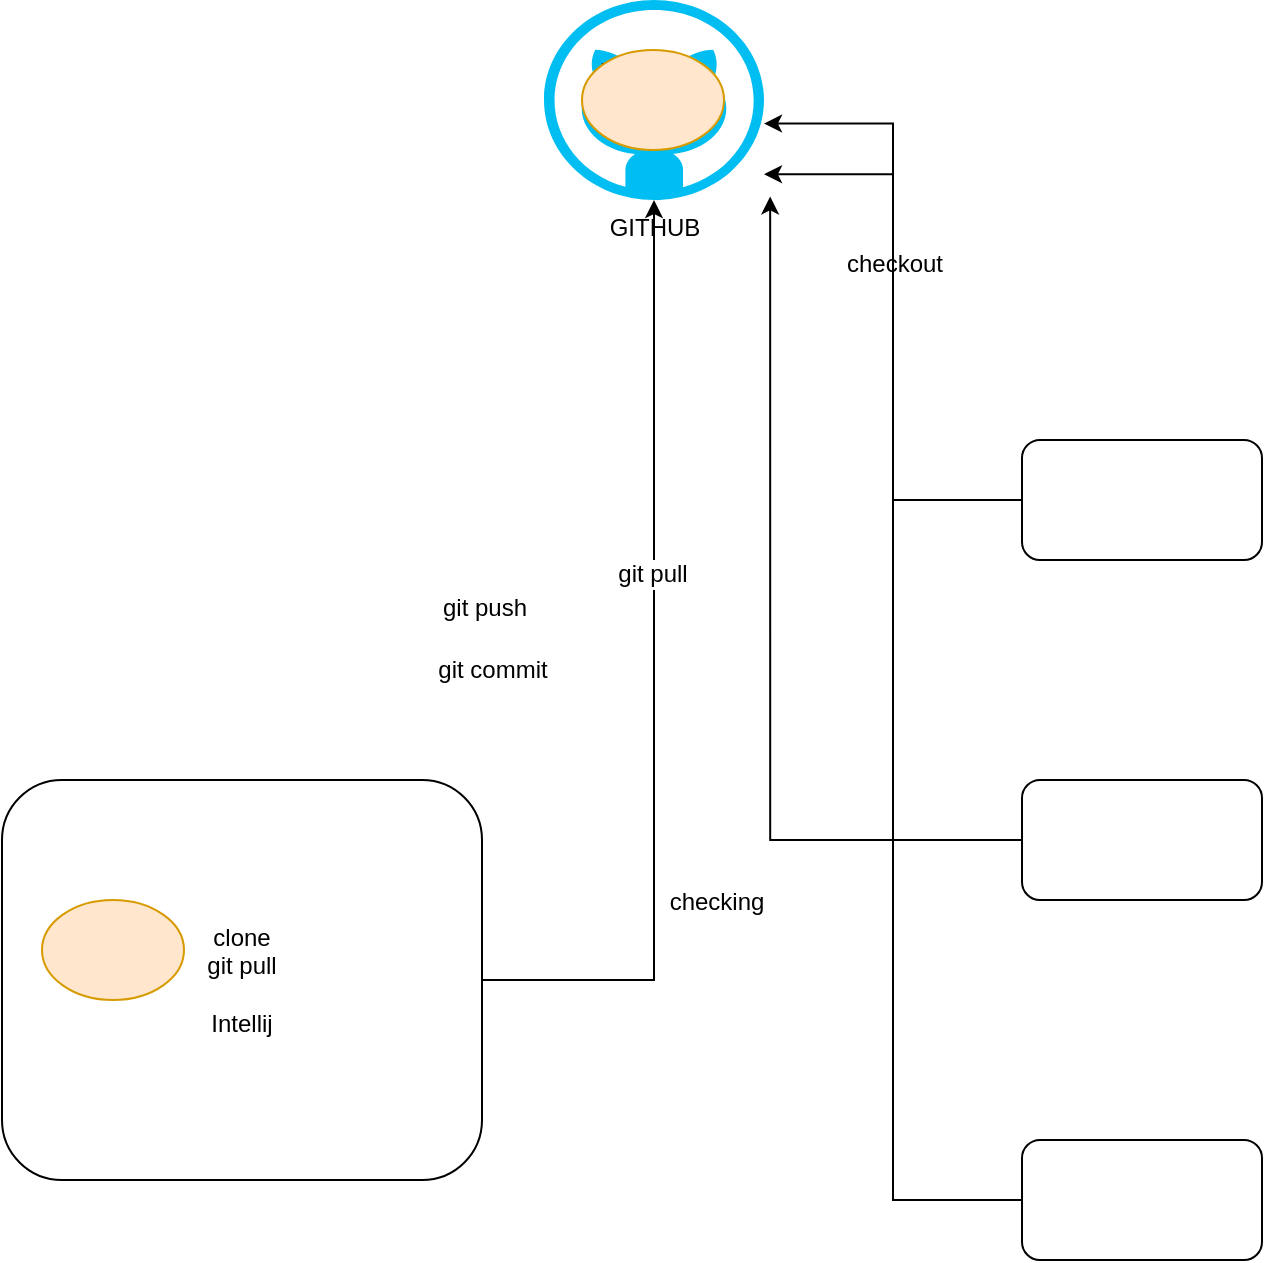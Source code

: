 <mxfile version="13.6.2" type="device" pages="12"><diagram id="eWPsZWOe4ZsdqEZZiPF1" name="Page-1"><mxGraphModel dx="1422" dy="896" grid="1" gridSize="10" guides="1" tooltips="1" connect="1" arrows="1" fold="1" page="1" pageScale="1" pageWidth="850" pageHeight="1100" math="0" shadow="0"><root><mxCell id="0"/><mxCell id="1" parent="0"/><mxCell id="9n2cFl8PXiQSiBxOnztg-1" value="GITHUB" style="verticalLabelPosition=bottom;html=1;verticalAlign=top;align=center;strokeColor=none;fillColor=#00BEF2;shape=mxgraph.azure.github_code;pointerEvents=1;" parent="1" vertex="1"><mxGeometry x="441" y="140" width="110" height="100" as="geometry"/></mxCell><mxCell id="9n2cFl8PXiQSiBxOnztg-2" style="edgeStyle=orthogonalEdgeStyle;rounded=0;orthogonalLoop=1;jettySize=auto;html=1;" parent="1" source="9n2cFl8PXiQSiBxOnztg-5" target="9n2cFl8PXiQSiBxOnztg-1" edge="1"><mxGeometry relative="1" as="geometry"/></mxCell><mxCell id="9n2cFl8PXiQSiBxOnztg-3" value="checking" style="text;html=1;align=center;verticalAlign=middle;resizable=0;points=[];labelBackgroundColor=#ffffff;" parent="9n2cFl8PXiQSiBxOnztg-2" vertex="1" connectable="0"><mxGeometry x="-0.474" y="-31" relative="1" as="geometry"><mxPoint as="offset"/></mxGeometry></mxCell><mxCell id="9n2cFl8PXiQSiBxOnztg-4" value="git pull" style="text;html=1;align=center;verticalAlign=middle;resizable=0;points=[];labelBackgroundColor=#ffffff;" parent="9n2cFl8PXiQSiBxOnztg-2" vertex="1" connectable="0"><mxGeometry x="0.214" y="1" relative="1" as="geometry"><mxPoint as="offset"/></mxGeometry></mxCell><mxCell id="9n2cFl8PXiQSiBxOnztg-5" value="clone&lt;br&gt;git pull&lt;br&gt;&lt;br&gt;Intellij" style="rounded=1;whiteSpace=wrap;html=1;" parent="1" vertex="1"><mxGeometry x="170" y="530" width="240" height="200" as="geometry"/></mxCell><mxCell id="9n2cFl8PXiQSiBxOnztg-6" style="edgeStyle=orthogonalEdgeStyle;rounded=0;orthogonalLoop=1;jettySize=auto;html=1;entryX=1;entryY=0.871;entryDx=0;entryDy=0;entryPerimeter=0;" parent="1" source="9n2cFl8PXiQSiBxOnztg-8" target="9n2cFl8PXiQSiBxOnztg-1" edge="1"><mxGeometry relative="1" as="geometry"/></mxCell><mxCell id="9n2cFl8PXiQSiBxOnztg-7" value="checkout" style="text;html=1;align=center;verticalAlign=middle;resizable=0;points=[];labelBackgroundColor=#ffffff;" parent="9n2cFl8PXiQSiBxOnztg-6" vertex="1" connectable="0"><mxGeometry x="0.255" relative="1" as="geometry"><mxPoint as="offset"/></mxGeometry></mxCell><mxCell id="9n2cFl8PXiQSiBxOnztg-8" value="" style="rounded=1;whiteSpace=wrap;html=1;" parent="1" vertex="1"><mxGeometry x="680" y="360" width="120" height="60" as="geometry"/></mxCell><mxCell id="9n2cFl8PXiQSiBxOnztg-9" style="edgeStyle=orthogonalEdgeStyle;rounded=0;orthogonalLoop=1;jettySize=auto;html=1;entryX=1.028;entryY=0.982;entryDx=0;entryDy=0;entryPerimeter=0;" parent="1" source="9n2cFl8PXiQSiBxOnztg-10" target="9n2cFl8PXiQSiBxOnztg-1" edge="1"><mxGeometry relative="1" as="geometry"/></mxCell><mxCell id="9n2cFl8PXiQSiBxOnztg-10" value="" style="rounded=1;whiteSpace=wrap;html=1;" parent="1" vertex="1"><mxGeometry x="680" y="530" width="120" height="60" as="geometry"/></mxCell><mxCell id="9n2cFl8PXiQSiBxOnztg-11" style="edgeStyle=orthogonalEdgeStyle;rounded=0;orthogonalLoop=1;jettySize=auto;html=1;entryX=1;entryY=0.618;entryDx=0;entryDy=0;entryPerimeter=0;" parent="1" source="9n2cFl8PXiQSiBxOnztg-12" target="9n2cFl8PXiQSiBxOnztg-1" edge="1"><mxGeometry relative="1" as="geometry"/></mxCell><mxCell id="9n2cFl8PXiQSiBxOnztg-12" value="" style="rounded=1;whiteSpace=wrap;html=1;" parent="1" vertex="1"><mxGeometry x="680" y="710" width="120" height="60" as="geometry"/></mxCell><mxCell id="9n2cFl8PXiQSiBxOnztg-13" value="batch34&lt;br&gt;&lt;br&gt;2 files" style="text;html=1;align=center;verticalAlign=middle;resizable=0;points=[];autosize=1;" parent="1" vertex="1"><mxGeometry x="460" y="165" width="60" height="50" as="geometry"/></mxCell><mxCell id="9n2cFl8PXiQSiBxOnztg-14" value="git push" style="text;html=1;align=center;verticalAlign=middle;resizable=0;points=[];autosize=1;" parent="1" vertex="1"><mxGeometry x="381" y="434" width="60" height="20" as="geometry"/></mxCell><mxCell id="9n2cFl8PXiQSiBxOnztg-15" value="git commit" style="text;html=1;align=center;verticalAlign=middle;resizable=0;points=[];autosize=1;" parent="1" vertex="1"><mxGeometry x="380" y="465" width="70" height="20" as="geometry"/></mxCell><mxCell id="9n2cFl8PXiQSiBxOnztg-16" value="" style="ellipse;whiteSpace=wrap;html=1;fillColor=#ffe6cc;strokeColor=#d79b00;" parent="1" vertex="1"><mxGeometry x="460" y="165" width="71" height="50" as="geometry"/></mxCell><mxCell id="9n2cFl8PXiQSiBxOnztg-17" value="" style="ellipse;whiteSpace=wrap;html=1;fillColor=#ffe6cc;strokeColor=#d79b00;" parent="1" vertex="1"><mxGeometry x="190" y="590" width="71" height="50" as="geometry"/></mxCell></root></mxGraphModel></diagram><diagram id="x3VsYnbjCoZFUon3UzM9" name="Classes"><mxGraphModel dx="1426" dy="860" grid="1" gridSize="10" guides="1" tooltips="1" connect="1" arrows="1" fold="1" page="1" pageScale="1" pageWidth="850" pageHeight="1100" math="0" shadow="0"><root><mxCell id="BVNKWC8ZRn_z7kfRARL3-0"/><mxCell id="BVNKWC8ZRn_z7kfRARL3-1" parent="BVNKWC8ZRn_z7kfRARL3-0"/><mxCell id="BVNKWC8ZRn_z7kfRARL3-2" value="" style="rounded=1;whiteSpace=wrap;html=1;" parent="BVNKWC8ZRn_z7kfRARL3-1" vertex="1"><mxGeometry x="905" y="80" width="220" height="310" as="geometry"/></mxCell><mxCell id="BVNKWC8ZRn_z7kfRARL3-3" value="JVM" style="text;html=1;align=center;verticalAlign=middle;resizable=0;points=[];autosize=1;" parent="BVNKWC8ZRn_z7kfRARL3-1" vertex="1"><mxGeometry x="965" y="50" width="40" height="20" as="geometry"/></mxCell><mxCell id="BVNKWC8ZRn_z7kfRARL3-4" value="&lt;pre style=&quot;background-color: #2b2b2b ; color: #a9b7c6 ; font-family: &amp;#34;consolas&amp;#34; ; font-size: 18.8pt&quot;&gt;Box squareBox = &lt;span style=&quot;color: #cc7832&quot;&gt;new &lt;/span&gt;Box()&lt;span style=&quot;color: #cc7832&quot;&gt;;&lt;/span&gt;&lt;/pre&gt;" style="text;html=1;align=center;verticalAlign=middle;resizable=0;points=[];autosize=1;" parent="BVNKWC8ZRn_z7kfRARL3-1" vertex="1"><mxGeometry x="340" y="165" width="370" height="70" as="geometry"/></mxCell><mxCell id="BVNKWC8ZRn_z7kfRARL3-6" value="4x4x4" style="shape=cube;whiteSpace=wrap;html=1;boundedLbl=1;backgroundOutline=1;darkOpacity=0.05;darkOpacity2=0.1;fillColor=#f8cecc;strokeColor=#b85450;" parent="BVNKWC8ZRn_z7kfRARL3-1" vertex="1"><mxGeometry x="1025" y="160" width="60" height="50" as="geometry"/></mxCell><mxCell id="BVNKWC8ZRn_z7kfRARL3-7" value="4x3x6" style="shape=cube;whiteSpace=wrap;html=1;boundedLbl=1;backgroundOutline=1;darkOpacity=0.05;darkOpacity2=0.1;fillColor=#fff2cc;strokeColor=#d6b656;" parent="BVNKWC8ZRn_z7kfRARL3-1" vertex="1"><mxGeometry x="975" y="270" width="130" height="40" as="geometry"/></mxCell><mxCell id="BVNKWC8ZRn_z7kfRARL3-9" style="edgeStyle=orthogonalEdgeStyle;rounded=0;orthogonalLoop=1;jettySize=auto;html=1;entryX=0;entryY=0;entryDx=0;entryDy=30;entryPerimeter=0;" parent="BVNKWC8ZRn_z7kfRARL3-1" source="BVNKWC8ZRn_z7kfRARL3-8" target="BVNKWC8ZRn_z7kfRARL3-6" edge="1"><mxGeometry relative="1" as="geometry"/></mxCell><mxCell id="BVNKWC8ZRn_z7kfRARL3-8" value="" style="ellipse;whiteSpace=wrap;html=1;fillColor=#f8cecc;strokeColor=#b85450;" parent="BVNKWC8ZRn_z7kfRARL3-1" vertex="1"><mxGeometry x="925" y="175" width="20" height="20" as="geometry"/></mxCell><mxCell id="BVNKWC8ZRn_z7kfRARL3-12" style="edgeStyle=orthogonalEdgeStyle;rounded=0;orthogonalLoop=1;jettySize=auto;html=1;" parent="BVNKWC8ZRn_z7kfRARL3-1" source="BVNKWC8ZRn_z7kfRARL3-11" target="BVNKWC8ZRn_z7kfRARL3-7" edge="1"><mxGeometry relative="1" as="geometry"/></mxCell><mxCell id="BVNKWC8ZRn_z7kfRARL3-11" value="" style="ellipse;whiteSpace=wrap;html=1;fillColor=#fff2cc;strokeColor=#d6b656;" parent="BVNKWC8ZRn_z7kfRARL3-1" vertex="1"><mxGeometry x="925" y="235" width="20" height="20" as="geometry"/></mxCell><mxCell id="BVNKWC8ZRn_z7kfRARL3-13" value="" style="ellipse;whiteSpace=wrap;html=1;fillColor=#dae8fc;strokeColor=#6c8ebf;" parent="BVNKWC8ZRn_z7kfRARL3-1" vertex="1"><mxGeometry x="935" y="340" width="20" height="20" as="geometry"/></mxCell><mxCell id="BVNKWC8ZRn_z7kfRARL3-14" value="" style="rounded=1;whiteSpace=wrap;html=1;" parent="BVNKWC8ZRn_z7kfRARL3-1" vertex="1"><mxGeometry x="325" y="540" width="220" height="310" as="geometry"/></mxCell><mxCell id="BVNKWC8ZRn_z7kfRARL3-15" value="JVM" style="text;html=1;align=center;verticalAlign=middle;resizable=0;points=[];autosize=1;" parent="BVNKWC8ZRn_z7kfRARL3-1" vertex="1"><mxGeometry x="700" y="380" width="40" height="20" as="geometry"/></mxCell><mxCell id="BVNKWC8ZRn_z7kfRARL3-17" value="4x4x4" style="shape=cube;whiteSpace=wrap;html=1;boundedLbl=1;backgroundOutline=1;darkOpacity=0.05;darkOpacity2=0.1;" parent="BVNKWC8ZRn_z7kfRARL3-1" vertex="1"><mxGeometry x="445" y="620" width="60" height="50" as="geometry"/></mxCell><mxCell id="BVNKWC8ZRn_z7kfRARL3-19" style="edgeStyle=orthogonalEdgeStyle;rounded=0;orthogonalLoop=1;jettySize=auto;html=1;entryX=0;entryY=0;entryDx=0;entryDy=30;entryPerimeter=0;" parent="BVNKWC8ZRn_z7kfRARL3-1" source="BVNKWC8ZRn_z7kfRARL3-20" target="BVNKWC8ZRn_z7kfRARL3-17" edge="1"><mxGeometry relative="1" as="geometry"/></mxCell><mxCell id="BVNKWC8ZRn_z7kfRARL3-20" value="" style="ellipse;whiteSpace=wrap;html=1;fillColor=#f8cecc;strokeColor=#b85450;" parent="BVNKWC8ZRn_z7kfRARL3-1" vertex="1"><mxGeometry x="345" y="635" width="20" height="20" as="geometry"/></mxCell><mxCell id="BVNKWC8ZRn_z7kfRARL3-24" style="edgeStyle=orthogonalEdgeStyle;rounded=0;orthogonalLoop=1;jettySize=auto;html=1;entryX=0.5;entryY=1;entryDx=0;entryDy=0;" parent="BVNKWC8ZRn_z7kfRARL3-1" source="BVNKWC8ZRn_z7kfRARL3-22" target="BVNKWC8ZRn_z7kfRARL3-20" edge="1"><mxGeometry relative="1" as="geometry"/></mxCell><mxCell id="BVNKWC8ZRn_z7kfRARL3-26" style="edgeStyle=orthogonalEdgeStyle;rounded=0;orthogonalLoop=1;jettySize=auto;html=1;entryX=0;entryY=0;entryDx=20;entryDy=50;entryPerimeter=0;" parent="BVNKWC8ZRn_z7kfRARL3-1" source="BVNKWC8ZRn_z7kfRARL3-22" target="BVNKWC8ZRn_z7kfRARL3-17" edge="1"><mxGeometry relative="1" as="geometry"/></mxCell><mxCell id="BVNKWC8ZRn_z7kfRARL3-22" value="" style="ellipse;whiteSpace=wrap;html=1;fillColor=#fff2cc;strokeColor=#d6b656;" parent="BVNKWC8ZRn_z7kfRARL3-1" vertex="1"><mxGeometry x="340" y="750" width="20" height="20" as="geometry"/></mxCell><mxCell id="BVNKWC8ZRn_z7kfRARL3-25" value="a =&amp;nbsp; b b = c&amp;nbsp;&lt;br&gt;a = c" style="text;html=1;align=center;verticalAlign=middle;resizable=0;points=[];autosize=1;" parent="BVNKWC8ZRn_z7kfRARL3-1" vertex="1"><mxGeometry x="230" y="335" width="80" height="30" as="geometry"/></mxCell><mxCell id="BVNKWC8ZRn_z7kfRARL3-27" value="" style="rounded=1;whiteSpace=wrap;html=1;" parent="BVNKWC8ZRn_z7kfRARL3-1" vertex="1"><mxGeometry x="905" y="500" width="220" height="310" as="geometry"/></mxCell><mxCell id="BVNKWC8ZRn_z7kfRARL3-28" value="JVM" style="text;html=1;align=center;verticalAlign=middle;resizable=0;points=[];autosize=1;" parent="BVNKWC8ZRn_z7kfRARL3-1" vertex="1"><mxGeometry x="965" y="470" width="40" height="20" as="geometry"/></mxCell><mxCell id="BVNKWC8ZRn_z7kfRARL3-29" value="4x4x4" style="shape=cube;whiteSpace=wrap;html=1;boundedLbl=1;backgroundOutline=1;darkOpacity=0.05;darkOpacity2=0.1;" parent="BVNKWC8ZRn_z7kfRARL3-1" vertex="1"><mxGeometry x="1025" y="580" width="60" height="50" as="geometry"/></mxCell><mxCell id="BVNKWC8ZRn_z7kfRARL3-30" value="4x3x6" style="shape=cube;whiteSpace=wrap;html=1;boundedLbl=1;backgroundOutline=1;darkOpacity=0.05;darkOpacity2=0.1;" parent="BVNKWC8ZRn_z7kfRARL3-1" vertex="1"><mxGeometry x="975" y="690" width="130" height="40" as="geometry"/></mxCell><mxCell id="BVNKWC8ZRn_z7kfRARL3-31" style="edgeStyle=orthogonalEdgeStyle;rounded=0;orthogonalLoop=1;jettySize=auto;html=1;entryX=1;entryY=0.5;entryDx=0;entryDy=0;" parent="BVNKWC8ZRn_z7kfRARL3-1" source="BVNKWC8ZRn_z7kfRARL3-32" target="BVNKWC8ZRn_z7kfRARL3-34" edge="1"><mxGeometry relative="1" as="geometry"/></mxCell><mxCell id="BVNKWC8ZRn_z7kfRARL3-32" value="" style="ellipse;whiteSpace=wrap;html=1;fillColor=#f8cecc;strokeColor=#b85450;" parent="BVNKWC8ZRn_z7kfRARL3-1" vertex="1"><mxGeometry x="925" y="595" width="20" height="20" as="geometry"/></mxCell><mxCell id="BVNKWC8ZRn_z7kfRARL3-33" style="edgeStyle=orthogonalEdgeStyle;rounded=0;orthogonalLoop=1;jettySize=auto;html=1;" parent="BVNKWC8ZRn_z7kfRARL3-1" source="BVNKWC8ZRn_z7kfRARL3-34" target="BVNKWC8ZRn_z7kfRARL3-30" edge="1"><mxGeometry relative="1" as="geometry"/></mxCell><mxCell id="BVNKWC8ZRn_z7kfRARL3-34" value="" style="ellipse;whiteSpace=wrap;html=1;fillColor=#fff2cc;strokeColor=#d6b656;" parent="BVNKWC8ZRn_z7kfRARL3-1" vertex="1"><mxGeometry x="925" y="655" width="20" height="20" as="geometry"/></mxCell><mxCell id="0Ch3ejYr7Hflr95rai1o-0" value="&lt;br&gt;&lt;br&gt;&lt;br&gt;&lt;br&gt;p.setName(&quot;Peter)" style="rounded=1;whiteSpace=wrap;html=1;" vertex="1" parent="BVNKWC8ZRn_z7kfRARL3-1"><mxGeometry x="1350" y="190" width="220" height="310" as="geometry"/></mxCell><mxCell id="0Ch3ejYr7Hflr95rai1o-1" value="" style="shape=cube;whiteSpace=wrap;html=1;boundedLbl=1;backgroundOutline=1;darkOpacity=0.05;darkOpacity2=0.1;fillColor=#f8cecc;strokeColor=#b85450;" vertex="1" parent="BVNKWC8ZRn_z7kfRARL3-1"><mxGeometry x="1450" y="255" width="110" height="95" as="geometry"/></mxCell><mxCell id="0Ch3ejYr7Hflr95rai1o-2" value="" style="ellipse;whiteSpace=wrap;html=1;fillColor=#f8cecc;strokeColor=#b85450;" vertex="1" parent="BVNKWC8ZRn_z7kfRARL3-1"><mxGeometry x="1480" y="280" width="20" height="20" as="geometry"/></mxCell><mxCell id="0Ch3ejYr7Hflr95rai1o-3" value="" style="ellipse;whiteSpace=wrap;html=1;" vertex="1" parent="BVNKWC8ZRn_z7kfRARL3-1"><mxGeometry x="1520" y="280" width="20" height="20" as="geometry"/></mxCell><mxCell id="0Ch3ejYr7Hflr95rai1o-4" value="" style="ellipse;whiteSpace=wrap;html=1;" vertex="1" parent="BVNKWC8ZRn_z7kfRARL3-1"><mxGeometry x="1495" y="315" width="20" height="20" as="geometry"/></mxCell><mxCell id="0Ch3ejYr7Hflr95rai1o-5" value="&lt;pre style=&quot;background-color: #2b2b2b ; color: #a9b7c6 ; font-family: &amp;#34;consolas&amp;#34; ; font-size: 18.8pt&quot;&gt;Box squareBox = &lt;span style=&quot;color: #cc7832&quot;&gt;new &lt;/span&gt;Box()&lt;span style=&quot;color: #cc7832&quot;&gt;;&lt;/span&gt;&lt;/pre&gt;" style="text;html=1;align=center;verticalAlign=middle;resizable=0;points=[];autosize=1;" vertex="1" parent="BVNKWC8ZRn_z7kfRARL3-1"><mxGeometry x="400" y="230" width="370" height="70" as="geometry"/></mxCell><mxCell id="0Ch3ejYr7Hflr95rai1o-6" value="" style="rounded=1;whiteSpace=wrap;html=1;" vertex="1" parent="BVNKWC8ZRn_z7kfRARL3-1"><mxGeometry x="1370" y="570" width="220" height="310" as="geometry"/></mxCell><mxCell id="0Ch3ejYr7Hflr95rai1o-7" value="&amp;nbsp;printDetails()" style="shape=cube;whiteSpace=wrap;html=1;boundedLbl=1;backgroundOutline=1;darkOpacity=0.05;darkOpacity2=0.1;fillColor=#f8cecc;strokeColor=#b85450;" vertex="1" parent="BVNKWC8ZRn_z7kfRARL3-1"><mxGeometry x="1470" y="635" width="110" height="95" as="geometry"/></mxCell><mxCell id="0Ch3ejYr7Hflr95rai1o-8" value="" style="ellipse;whiteSpace=wrap;html=1;fillColor=#fff2cc;strokeColor=#d6b656;" vertex="1" parent="BVNKWC8ZRn_z7kfRARL3-1"><mxGeometry x="1500" y="660" width="20" height="20" as="geometry"/></mxCell><mxCell id="0Ch3ejYr7Hflr95rai1o-9" value="" style="ellipse;whiteSpace=wrap;html=1;" vertex="1" parent="BVNKWC8ZRn_z7kfRARL3-1"><mxGeometry x="1540" y="660" width="20" height="20" as="geometry"/></mxCell><mxCell id="0Ch3ejYr7Hflr95rai1o-10" value="" style="ellipse;whiteSpace=wrap;html=1;fillColor=#d5e8d4;strokeColor=#82b366;" vertex="1" parent="BVNKWC8ZRn_z7kfRARL3-1"><mxGeometry x="1515" y="695" width="20" height="20" as="geometry"/></mxCell></root></mxGraphModel></diagram><diagram id="vdPm6t3161O62wL3vdl5" name="Page-3"><mxGraphModel dx="1426" dy="860" grid="1" gridSize="10" guides="1" tooltips="1" connect="1" arrows="1" fold="1" page="1" pageScale="1" pageWidth="850" pageHeight="1100" math="0" shadow="0"><root><mxCell id="wJSrOP0Eu2kpAWKnWVZk-0"/><mxCell id="wJSrOP0Eu2kpAWKnWVZk-1" parent="wJSrOP0Eu2kpAWKnWVZk-0"/><mxCell id="wJSrOP0Eu2kpAWKnWVZk-2" value="new Something()" style="text;html=1;align=center;verticalAlign=middle;resizable=0;points=[];autosize=1;" vertex="1" parent="wJSrOP0Eu2kpAWKnWVZk-1"><mxGeometry x="91" y="207" width="110" height="20" as="geometry"/></mxCell><mxCell id="wJSrOP0Eu2kpAWKnWVZk-3" value="JVM" style="rounded=1;whiteSpace=wrap;html=1;fillColor=#f5f5f5;strokeColor=#666666;fontColor=#333333;" vertex="1" parent="wJSrOP0Eu2kpAWKnWVZk-1"><mxGeometry x="310" y="90" width="300" height="390" as="geometry"/></mxCell><mxCell id="GXsVNV3K9JjRM8C2fDlq-0" value="" style="ellipse;whiteSpace=wrap;html=1;" vertex="1" parent="wJSrOP0Eu2kpAWKnWVZk-1"><mxGeometry x="330" y="370" width="120" height="80" as="geometry"/></mxCell><mxCell id="GXsVNV3K9JjRM8C2fDlq-1" value="" style="ellipse;whiteSpace=wrap;html=1;" vertex="1" parent="wJSrOP0Eu2kpAWKnWVZk-1"><mxGeometry x="320" y="160" width="120" height="80" as="geometry"/></mxCell><mxCell id="GXsVNV3K9JjRM8C2fDlq-2" value="" style="ellipse;whiteSpace=wrap;html=1;" vertex="1" parent="wJSrOP0Eu2kpAWKnWVZk-1"><mxGeometry x="500" y="260" width="120" height="80" as="geometry"/></mxCell><mxCell id="GXsVNV3K9JjRM8C2fDlq-3" value="" style="ellipse;whiteSpace=wrap;html=1;" vertex="1" parent="wJSrOP0Eu2kpAWKnWVZk-1"><mxGeometry x="340" y="390" width="30" height="20" as="geometry"/></mxCell><mxCell id="GXsVNV3K9JjRM8C2fDlq-4" value="" style="ellipse;whiteSpace=wrap;html=1;fillColor=#fff2cc;strokeColor=#d6b656;" vertex="1" parent="wJSrOP0Eu2kpAWKnWVZk-1"><mxGeometry x="365" y="420" width="30" height="20" as="geometry"/></mxCell><mxCell id="GXsVNV3K9JjRM8C2fDlq-5" value="" style="ellipse;whiteSpace=wrap;html=1;fillColor=#f8cecc;strokeColor=#b85450;" vertex="1" parent="wJSrOP0Eu2kpAWKnWVZk-1"><mxGeometry x="400" y="400" width="30" height="20" as="geometry"/></mxCell><mxCell id="GXsVNV3K9JjRM8C2fDlq-6" value="" style="ellipse;whiteSpace=wrap;html=1;" vertex="1" parent="wJSrOP0Eu2kpAWKnWVZk-1"><mxGeometry x="340" y="170" width="30" height="20" as="geometry"/></mxCell><mxCell id="GXsVNV3K9JjRM8C2fDlq-7" value="" style="ellipse;whiteSpace=wrap;html=1;fillColor=#f8cecc;strokeColor=#b85450;" vertex="1" parent="wJSrOP0Eu2kpAWKnWVZk-1"><mxGeometry x="360" y="207" width="30" height="20" as="geometry"/></mxCell><mxCell id="GXsVNV3K9JjRM8C2fDlq-8" value="" style="ellipse;whiteSpace=wrap;html=1;fillColor=#fff2cc;strokeColor=#d6b656;" vertex="1" parent="wJSrOP0Eu2kpAWKnWVZk-1"><mxGeometry x="390" y="180" width="30" height="20" as="geometry"/></mxCell><mxCell id="GXsVNV3K9JjRM8C2fDlq-9" value="" style="ellipse;whiteSpace=wrap;html=1;" vertex="1" parent="wJSrOP0Eu2kpAWKnWVZk-1"><mxGeometry x="545" y="270" width="30" height="20" as="geometry"/></mxCell><mxCell id="GXsVNV3K9JjRM8C2fDlq-10" value="" style="ellipse;whiteSpace=wrap;html=1;fillColor=#f8cecc;strokeColor=#b85450;" vertex="1" parent="wJSrOP0Eu2kpAWKnWVZk-1"><mxGeometry x="575" y="300" width="30" height="20" as="geometry"/></mxCell><mxCell id="GXsVNV3K9JjRM8C2fDlq-11" value="" style="ellipse;whiteSpace=wrap;html=1;fillColor=#fff2cc;strokeColor=#d6b656;" vertex="1" parent="wJSrOP0Eu2kpAWKnWVZk-1"><mxGeometry x="510" y="290" width="30" height="20" as="geometry"/></mxCell><mxCell id="GXsVNV3K9JjRM8C2fDlq-12" value="" style="ellipse;whiteSpace=wrap;html=1;fillColor=#d80073;strokeColor=#A50040;fontColor=#ffffff;" vertex="1" parent="wJSrOP0Eu2kpAWKnWVZk-1"><mxGeometry x="390" y="280" width="30" height="20" as="geometry"/></mxCell><mxCell id="GXsVNV3K9JjRM8C2fDlq-13" value="DriverClass&lt;br&gt;main" style="ellipse;whiteSpace=wrap;html=1;aspect=fixed;" vertex="1" parent="wJSrOP0Eu2kpAWKnWVZk-1"><mxGeometry x="460" y="360" width="130" height="130" as="geometry"/></mxCell><mxCell id="GXsVNV3K9JjRM8C2fDlq-16" value="new DriverCLass().main()" style="text;html=1;align=center;verticalAlign=middle;resizable=0;points=[];autosize=1;" vertex="1" parent="wJSrOP0Eu2kpAWKnWVZk-1"><mxGeometry x="645" y="338" width="150" height="20" as="geometry"/></mxCell><mxCell id="GXsVNV3K9JjRM8C2fDlq-17" value="DriverClass.main()" style="text;html=1;align=center;verticalAlign=middle;resizable=0;points=[];autosize=1;" vertex="1" parent="wJSrOP0Eu2kpAWKnWVZk-1"><mxGeometry x="643" y="402" width="110" height="20" as="geometry"/></mxCell></root></mxGraphModel></diagram><diagram id="kZCCb8ixMX2hK4U8gxGH" name="Page-4"><mxGraphModel dx="1426" dy="860" grid="1" gridSize="10" guides="1" tooltips="1" connect="1" arrows="1" fold="1" page="1" pageScale="1" pageWidth="850" pageHeight="1100" math="0" shadow="0"><root><mxCell id="nXrP-NbiLeDFWBNPGt_n-0"/><mxCell id="nXrP-NbiLeDFWBNPGt_n-1" parent="nXrP-NbiLeDFWBNPGt_n-0"/><mxCell id="nXrP-NbiLeDFWBNPGt_n-3" value="" style="rounded=1;whiteSpace=wrap;html=1;" vertex="1" parent="nXrP-NbiLeDFWBNPGt_n-1"><mxGeometry x="360" y="290" width="175" height="215" as="geometry"/></mxCell><mxCell id="nXrP-NbiLeDFWBNPGt_n-5" value="new Person()&lt;br&gt;new Person();" style="text;html=1;align=center;verticalAlign=middle;resizable=0;points=[];autosize=1;" vertex="1" parent="nXrP-NbiLeDFWBNPGt_n-1"><mxGeometry x="145" y="152" width="90" height="30" as="geometry"/></mxCell><mxCell id="nXrP-NbiLeDFWBNPGt_n-6" value="2" style="ellipse;whiteSpace=wrap;html=1;" vertex="1" parent="nXrP-NbiLeDFWBNPGt_n-1"><mxGeometry x="460" y="310" width="60" height="50" as="geometry"/></mxCell><mxCell id="nXrP-NbiLeDFWBNPGt_n-7" value="3" style="ellipse;whiteSpace=wrap;html=1;" vertex="1" parent="nXrP-NbiLeDFWBNPGt_n-1"><mxGeometry x="380" y="370" width="60" height="50" as="geometry"/></mxCell><mxCell id="nXrP-NbiLeDFWBNPGt_n-8" value="4" style="ellipse;whiteSpace=wrap;html=1;" vertex="1" parent="nXrP-NbiLeDFWBNPGt_n-1"><mxGeometry x="460" y="370" width="60" height="50" as="geometry"/></mxCell><mxCell id="nXrP-NbiLeDFWBNPGt_n-9" value="5" style="ellipse;whiteSpace=wrap;html=1;" vertex="1" parent="nXrP-NbiLeDFWBNPGt_n-1"><mxGeometry x="377.5" y="440" width="60" height="50" as="geometry"/></mxCell><mxCell id="nXrP-NbiLeDFWBNPGt_n-10" value="6" style="ellipse;whiteSpace=wrap;html=1;" vertex="1" parent="nXrP-NbiLeDFWBNPGt_n-1"><mxGeometry x="457.5" y="440" width="60" height="50" as="geometry"/></mxCell><mxCell id="nXrP-NbiLeDFWBNPGt_n-11" value="1" style="ellipse;whiteSpace=wrap;html=1;" vertex="1" parent="nXrP-NbiLeDFWBNPGt_n-1"><mxGeometry x="377.5" y="190" width="60" height="50" as="geometry"/></mxCell><mxCell id="nXrP-NbiLeDFWBNPGt_n-13" value="OutOfMemoryError" style="text;html=1;align=center;verticalAlign=middle;resizable=0;points=[];autosize=1;" vertex="1" parent="nXrP-NbiLeDFWBNPGt_n-1"><mxGeometry x="383" y="632" width="120" height="20" as="geometry"/></mxCell><mxCell id="nXrP-NbiLeDFWBNPGt_n-14" value="Actor" style="shape=umlActor;verticalLabelPosition=bottom;labelBackgroundColor=#ffffff;verticalAlign=top;html=1;outlineConnect=0;" vertex="1" parent="nXrP-NbiLeDFWBNPGt_n-1"><mxGeometry x="115" y="290" width="95" height="110" as="geometry"/></mxCell><mxCell id="nXrP-NbiLeDFWBNPGt_n-15" value="" style="ellipse;whiteSpace=wrap;html=1;" vertex="1" parent="nXrP-NbiLeDFWBNPGt_n-1"><mxGeometry x="417.5" y="525" width="60" height="50" as="geometry"/></mxCell></root></mxGraphModel></diagram><diagram id="74hV4padZp_R60rYZKXk" name="String &amp; StringBuffer"><mxGraphModel dx="1426" dy="860" grid="1" gridSize="10" guides="1" tooltips="1" connect="1" arrows="1" fold="1" page="1" pageScale="1" pageWidth="850" pageHeight="1100" math="0" shadow="0"><root><mxCell id="b1DNx3fKQIhqMAOzNF5O-0"/><mxCell id="b1DNx3fKQIhqMAOzNF5O-1" parent="b1DNx3fKQIhqMAOzNF5O-0"/><mxCell id="b1DNx3fKQIhqMAOzNF5O-2" value="" style="rounded=1;whiteSpace=wrap;html=1;" vertex="1" parent="b1DNx3fKQIhqMAOzNF5O-1"><mxGeometry x="350" y="250" width="380" height="160" as="geometry"/></mxCell><mxCell id="b1DNx3fKQIhqMAOzNF5O-3" value="String value = &quot;1&quot;;&lt;br&gt;value = &quot;12&quot;;" style="text;html=1;align=center;verticalAlign=middle;resizable=0;points=[];autosize=1;" vertex="1" parent="b1DNx3fKQIhqMAOzNF5O-1"><mxGeometry x="50" y="111" width="110" height="30" as="geometry"/></mxCell><mxCell id="b1DNx3fKQIhqMAOzNF5O-4" value="String Pool" style="text;html=1;align=center;verticalAlign=middle;resizable=0;points=[];autosize=1;" vertex="1" parent="b1DNx3fKQIhqMAOzNF5O-1"><mxGeometry x="498" y="245" width="70" height="20" as="geometry"/></mxCell><mxCell id="b1DNx3fKQIhqMAOzNF5O-5" value="1" style="ellipse;whiteSpace=wrap;html=1;aspect=fixed;" vertex="1" parent="b1DNx3fKQIhqMAOzNF5O-1"><mxGeometry x="385" y="290" width="40" height="40" as="geometry"/></mxCell><mxCell id="b1DNx3fKQIhqMAOzNF5O-6" value="12" style="ellipse;whiteSpace=wrap;html=1;aspect=fixed;" vertex="1" parent="b1DNx3fKQIhqMAOzNF5O-1"><mxGeometry x="500" y="290" width="40" height="40" as="geometry"/></mxCell><mxCell id="b1DNx3fKQIhqMAOzNF5O-7" value="123" style="ellipse;whiteSpace=wrap;html=1;aspect=fixed;fillColor=#f8cecc;strokeColor=#b85450;" vertex="1" parent="b1DNx3fKQIhqMAOzNF5O-1"><mxGeometry x="590" y="290" width="40" height="40" as="geometry"/></mxCell><mxCell id="b1DNx3fKQIhqMAOzNF5O-8" value="12345" style="ellipse;whiteSpace=wrap;html=1;aspect=fixed;" vertex="1" parent="b1DNx3fKQIhqMAOzNF5O-1"><mxGeometry x="498" y="350" width="40" height="40" as="geometry"/></mxCell><mxCell id="b1DNx3fKQIhqMAOzNF5O-10" value="0123456789" style="ellipse;whiteSpace=wrap;html=1;aspect=fixed;fillColor=#fff2cc;strokeColor=#d6b656;" vertex="1" parent="b1DNx3fKQIhqMAOzNF5O-1"><mxGeometry x="630" y="340" width="40" height="40" as="geometry"/></mxCell></root></mxGraphModel></diagram><diagram id="HXjHPayeOarmbKh-vzfK" name="Inter Module Communication"><mxGraphModel dx="1422" dy="896" grid="1" gridSize="10" guides="1" tooltips="1" connect="1" arrows="1" fold="1" page="1" pageScale="1" pageWidth="850" pageHeight="1100" math="0" shadow="0"><root><mxCell id="qKa2xM998D2bouCxfqc_-0"/><mxCell id="qKa2xM998D2bouCxfqc_-1" parent="qKa2xM998D2bouCxfqc_-0"/><mxCell id="qKa2xM998D2bouCxfqc_-13" value="" style="rounded=1;whiteSpace=wrap;html=1;" parent="qKa2xM998D2bouCxfqc_-1" vertex="1"><mxGeometry x="210" y="310" width="150" height="80" as="geometry"/></mxCell><mxCell id="qKa2xM998D2bouCxfqc_-3" value="How modules interact" style="text;html=1;align=center;verticalAlign=middle;resizable=0;points=[];autosize=1;" parent="qKa2xM998D2bouCxfqc_-1" vertex="1"><mxGeometry x="255" y="90" width="130" height="20" as="geometry"/></mxCell><mxCell id="qKa2xM998D2bouCxfqc_-4" value="&lt;font style=&quot;font-size: 18px&quot;&gt;&lt;br&gt;&lt;/font&gt;" style="rounded=1;whiteSpace=wrap;html=1;" parent="qKa2xM998D2bouCxfqc_-1" vertex="1"><mxGeometry x="120" y="130" width="330" height="460" as="geometry"/></mxCell><mxCell id="qKa2xM998D2bouCxfqc_-19" style="edgeStyle=orthogonalEdgeStyle;rounded=0;orthogonalLoop=1;jettySize=auto;html=1;entryX=1;entryY=0.25;entryDx=0;entryDy=0;" parent="qKa2xM998D2bouCxfqc_-1" source="qKa2xM998D2bouCxfqc_-5" target="qKa2xM998D2bouCxfqc_-14" edge="1"><mxGeometry relative="1" as="geometry"/></mxCell><mxCell id="qKa2xM998D2bouCxfqc_-5" value="Actor" style="shape=umlActor;verticalLabelPosition=bottom;verticalAlign=top;html=1;outlineConnect=0;" parent="qKa2xM998D2bouCxfqc_-1" vertex="1"><mxGeometry x="600" y="180" width="30" height="60" as="geometry"/></mxCell><mxCell id="qKa2xM998D2bouCxfqc_-7" value="Actor" style="shape=umlActor;verticalLabelPosition=bottom;verticalAlign=top;html=1;outlineConnect=0;" parent="qKa2xM998D2bouCxfqc_-1" vertex="1"><mxGeometry x="650" y="315" width="30" height="60" as="geometry"/></mxCell><mxCell id="qKa2xM998D2bouCxfqc_-20" style="edgeStyle=orthogonalEdgeStyle;rounded=0;orthogonalLoop=1;jettySize=auto;html=1;" parent="qKa2xM998D2bouCxfqc_-1" source="qKa2xM998D2bouCxfqc_-8" target="qKa2xM998D2bouCxfqc_-16" edge="1"><mxGeometry relative="1" as="geometry"/></mxCell><mxCell id="qKa2xM998D2bouCxfqc_-8" value="Actor" style="shape=umlActor;verticalLabelPosition=bottom;verticalAlign=top;html=1;outlineConnect=0;" parent="qKa2xM998D2bouCxfqc_-1" vertex="1"><mxGeometry x="610" y="325" width="30" height="60" as="geometry"/></mxCell><mxCell id="qKa2xM998D2bouCxfqc_-10" value="Actor" style="shape=umlActor;verticalLabelPosition=bottom;verticalAlign=top;html=1;outlineConnect=0;" parent="qKa2xM998D2bouCxfqc_-1" vertex="1"><mxGeometry x="645" y="490" width="30" height="60" as="geometry"/></mxCell><mxCell id="qKa2xM998D2bouCxfqc_-21" style="edgeStyle=orthogonalEdgeStyle;rounded=0;orthogonalLoop=1;jettySize=auto;html=1;" parent="qKa2xM998D2bouCxfqc_-1" source="qKa2xM998D2bouCxfqc_-11" target="qKa2xM998D2bouCxfqc_-15" edge="1"><mxGeometry relative="1" as="geometry"/></mxCell><mxCell id="qKa2xM998D2bouCxfqc_-11" value="Actor" style="shape=umlActor;verticalLabelPosition=bottom;verticalAlign=top;html=1;outlineConnect=0;" parent="qKa2xM998D2bouCxfqc_-1" vertex="1"><mxGeometry x="605" y="490" width="30" height="60" as="geometry"/></mxCell><mxCell id="qKa2xM998D2bouCxfqc_-12" value="Actor" style="shape=umlActor;verticalLabelPosition=bottom;verticalAlign=top;html=1;outlineConnect=0;" parent="qKa2xM998D2bouCxfqc_-1" vertex="1"><mxGeometry x="695" y="500" width="30" height="60" as="geometry"/></mxCell><mxCell id="qKa2xM998D2bouCxfqc_-14" value="&lt;span style=&quot;font-size: 18px&quot;&gt;&lt;br&gt;staff-module&lt;br&gt;Staff.java&lt;/span&gt;&lt;br style=&quot;font-size: 18px&quot;&gt;&lt;span style=&quot;font-size: 18px&quot;&gt;StaffTiming.java&lt;/span&gt;&lt;br style=&quot;font-size: 18px&quot;&gt;&lt;span style=&quot;font-size: 18px&quot;&gt;StaffActivities&lt;/span&gt;" style="rounded=1;whiteSpace=wrap;html=1;" parent="qKa2xM998D2bouCxfqc_-1" vertex="1"><mxGeometry x="220" y="160" width="120" height="60" as="geometry"/></mxCell><mxCell id="qKa2xM998D2bouCxfqc_-15" value="&lt;span style=&quot;font-size: 18px&quot;&gt;finance-module&lt;br&gt;Financial&lt;/span&gt;&lt;br style=&quot;font-size: 18px&quot;&gt;&lt;span style=&quot;font-size: 18px&quot;&gt;MonthlyFinance&lt;/span&gt;&lt;br style=&quot;font-size: 18px&quot;&gt;&lt;span style=&quot;font-size: 18px&quot;&gt;WeeklyFinanceTeam&lt;/span&gt;" style="rounded=1;whiteSpace=wrap;html=1;" parent="qKa2xM998D2bouCxfqc_-1" vertex="1"><mxGeometry x="175" y="440" width="190" height="90" as="geometry"/></mxCell><mxCell id="qKa2xM998D2bouCxfqc_-16" value="&lt;span style=&quot;font-size: 18px&quot;&gt;billing-module&lt;br&gt;Billing&lt;/span&gt;&lt;br style=&quot;font-size: 18px&quot;&gt;&lt;span style=&quot;font-size: 18px&quot;&gt;BillingCycle&lt;/span&gt;" style="rounded=1;whiteSpace=wrap;html=1;" parent="qKa2xM998D2bouCxfqc_-1" vertex="1"><mxGeometry x="210" y="290" width="120" height="60" as="geometry"/></mxCell><mxCell id="qKa2xM998D2bouCxfqc_-22" value="jroutcompany" style="text;html=1;align=center;verticalAlign=middle;resizable=0;points=[];autosize=1;" parent="qKa2xM998D2bouCxfqc_-1" vertex="1"><mxGeometry x="205" y="100" width="90" height="20" as="geometry"/></mxCell></root></mxGraphModel></diagram><diagram id="o524kNHsZqO72CE3ppvl" name="RMI"><mxGraphModel dx="1422" dy="896" grid="1" gridSize="10" guides="1" tooltips="1" connect="1" arrows="1" fold="1" page="1" pageScale="1" pageWidth="850" pageHeight="1100" math="0" shadow="0"><root><mxCell id="bcjor6G0EMfEk0eUkadF-0"/><mxCell id="bcjor6G0EMfEk0eUkadF-1" parent="bcjor6G0EMfEk0eUkadF-0"/><mxCell id="bcjor6G0EMfEk0eUkadF-16" value="localhost" style="rounded=1;whiteSpace=wrap;html=1;fillColor=#dae8fc;strokeColor=#6c8ebf;" parent="bcjor6G0EMfEk0eUkadF-1" vertex="1"><mxGeometry x="180" y="430" width="530" height="310" as="geometry"/></mxCell><mxCell id="bcjor6G0EMfEk0eUkadF-17" value="2345" style="rounded=1;whiteSpace=wrap;html=1;fillColor=#fff2cc;strokeColor=#d6b656;" parent="bcjor6G0EMfEk0eUkadF-1" vertex="1"><mxGeometry x="240" y="480" width="120" height="190" as="geometry"/></mxCell><mxCell id="bcjor6G0EMfEk0eUkadF-18" value="calcualtor" style="ellipse;whiteSpace=wrap;html=1;fillColor=#f8cecc;strokeColor=#b85450;" parent="bcjor6G0EMfEk0eUkadF-1" vertex="1"><mxGeometry x="275" y="500" width="50" height="50" as="geometry"/></mxCell><mxCell id="bcjor6G0EMfEk0eUkadF-19" value="" style="rounded=1;whiteSpace=wrap;html=1;" parent="bcjor6G0EMfEk0eUkadF-1" vertex="1"><mxGeometry x="500" y="480" width="120" height="180" as="geometry"/></mxCell><mxCell id="bcjor6G0EMfEk0eUkadF-20" value="2344" style="rounded=1;whiteSpace=wrap;html=1;fillColor=#fff2cc;strokeColor=#d6b656;" parent="bcjor6G0EMfEk0eUkadF-1" vertex="1"><mxGeometry x="365" y="650" width="120" height="190" as="geometry"/></mxCell><mxCell id="bcjor6G0EMfEk0eUkadF-21" value="calcualtor" style="ellipse;whiteSpace=wrap;html=1;fillColor=#f8cecc;strokeColor=#b85450;" parent="bcjor6G0EMfEk0eUkadF-1" vertex="1"><mxGeometry x="400" y="670" width="50" height="50" as="geometry"/></mxCell></root></mxGraphModel></diagram><diagram id="6SBNBXf1M6Jqct0ZXzLl" name="Docker"><mxGraphModel dx="1426" dy="860" grid="1" gridSize="10" guides="1" tooltips="1" connect="1" arrows="1" fold="1" page="1" pageScale="1" pageWidth="850" pageHeight="1100" math="0" shadow="0"><root><mxCell id="9kPnW_952J-AOpjuvf_g-0"/><mxCell id="9kPnW_952J-AOpjuvf_g-1" parent="9kPnW_952J-AOpjuvf_g-0"/><mxCell id="9kPnW_952J-AOpjuvf_g-2" value="" style="html=1;verticalLabelPosition=bottom;align=center;labelBackgroundColor=#ffffff;verticalAlign=top;strokeWidth=2;strokeColor=#0080F0;shadow=0;dashed=0;shape=mxgraph.ios7.icons.data;" vertex="1" parent="9kPnW_952J-AOpjuvf_g-1"><mxGeometry x="620" y="10" width="130" height="160" as="geometry"/></mxCell><mxCell id="9kPnW_952J-AOpjuvf_g-3" value="" style="rounded=1;whiteSpace=wrap;html=1;fillColor=#dae8fc;strokeColor=#6c8ebf;" vertex="1" parent="9kPnW_952J-AOpjuvf_g-1"><mxGeometry x="110" y="180" width="590" height="570" as="geometry"/></mxCell><mxCell id="9kPnW_952J-AOpjuvf_g-4" value="" style="rounded=1;whiteSpace=wrap;html=1;fillColor=#fff2cc;strokeColor=#d6b656;" vertex="1" parent="9kPnW_952J-AOpjuvf_g-1"><mxGeometry x="160" y="290" width="380" height="390" as="geometry"/></mxCell><mxCell id="9kPnW_952J-AOpjuvf_g-6" style="edgeStyle=orthogonalEdgeStyle;rounded=0;orthogonalLoop=1;jettySize=auto;html=1;entryX=-0.008;entryY=0.363;entryDx=0;entryDy=0;entryPerimeter=0;" edge="1" parent="9kPnW_952J-AOpjuvf_g-1" source="9kPnW_952J-AOpjuvf_g-5" target="9kPnW_952J-AOpjuvf_g-2"><mxGeometry relative="1" as="geometry"/></mxCell><mxCell id="9kPnW_952J-AOpjuvf_g-5" value="" style="rounded=1;whiteSpace=wrap;html=1;" vertex="1" parent="9kPnW_952J-AOpjuvf_g-1"><mxGeometry x="170" y="40" width="120" height="80" as="geometry"/></mxCell><mxCell id="9kPnW_952J-AOpjuvf_g-7" value="" style="html=1;verticalLabelPosition=bottom;align=center;labelBackgroundColor=#ffffff;verticalAlign=top;strokeWidth=2;strokeColor=#0080F0;shadow=0;dashed=0;shape=mxgraph.ios7.icons.data;" vertex="1" parent="9kPnW_952J-AOpjuvf_g-1"><mxGeometry x="370" y="330" width="130" height="160" as="geometry"/></mxCell><mxCell id="9kPnW_952J-AOpjuvf_g-9" style="edgeStyle=orthogonalEdgeStyle;rounded=0;orthogonalLoop=1;jettySize=auto;html=1;entryX=0;entryY=0.438;entryDx=0;entryDy=0;entryPerimeter=0;" edge="1" parent="9kPnW_952J-AOpjuvf_g-1" source="9kPnW_952J-AOpjuvf_g-8" target="9kPnW_952J-AOpjuvf_g-7"><mxGeometry relative="1" as="geometry"/></mxCell><mxCell id="9kPnW_952J-AOpjuvf_g-8" value="select * from table" style="rounded=1;whiteSpace=wrap;html=1;" vertex="1" parent="9kPnW_952J-AOpjuvf_g-1"><mxGeometry x="170" y="370" width="120" height="80" as="geometry"/></mxCell><mxCell id="9kPnW_952J-AOpjuvf_g-11" style="edgeStyle=orthogonalEdgeStyle;rounded=0;orthogonalLoop=1;jettySize=auto;html=1;entryX=0.069;entryY=0.925;entryDx=0;entryDy=0;entryPerimeter=0;" edge="1" parent="9kPnW_952J-AOpjuvf_g-1" source="9kPnW_952J-AOpjuvf_g-10" target="9kPnW_952J-AOpjuvf_g-7"><mxGeometry relative="1" as="geometry"/></mxCell><mxCell id="9kPnW_952J-AOpjuvf_g-10" value="intellij&lt;br&gt;select" style="rounded=1;whiteSpace=wrap;html=1;" vertex="1" parent="9kPnW_952J-AOpjuvf_g-1"><mxGeometry x="170" y="540" width="120" height="80" as="geometry"/></mxCell></root></mxGraphModel></diagram><diagram id="EOcFmNc3ML6dsLTMCWF7" name="IO-Assignment"><mxGraphModel dx="1422" dy="896" grid="1" gridSize="10" guides="1" tooltips="1" connect="1" arrows="1" fold="1" page="1" pageScale="1" pageWidth="850" pageHeight="1100" math="0" shadow="0"><root><mxCell id="oGlbn5qQBwhDLz-suax5-0"/><mxCell id="oGlbn5qQBwhDLz-suax5-1" parent="oGlbn5qQBwhDLz-suax5-0"/><mxCell id="oGlbn5qQBwhDLz-suax5-7" value="" style="rounded=1;whiteSpace=wrap;html=1;" parent="oGlbn5qQBwhDLz-suax5-1" vertex="1"><mxGeometry x="475" y="100" width="210" height="380" as="geometry"/></mxCell><mxCell id="oGlbn5qQBwhDLz-suax5-2" value="Student&lt;br&gt;name&lt;br&gt;rollno&lt;br&gt;address1" style="shape=cylinder2;whiteSpace=wrap;html=1;boundedLbl=1;backgroundOutline=1;size=15;" parent="oGlbn5qQBwhDLz-suax5-1" vertex="1"><mxGeometry x="780" y="380" width="60" height="80" as="geometry"/></mxCell><mxCell id="oGlbn5qQBwhDLz-suax5-6" value="" style="edgeStyle=orthogonalEdgeStyle;rounded=0;orthogonalLoop=1;jettySize=auto;html=1;" parent="oGlbn5qQBwhDLz-suax5-1" source="oGlbn5qQBwhDLz-suax5-3" target="oGlbn5qQBwhDLz-suax5-5" edge="1"><mxGeometry relative="1" as="geometry"/></mxCell><mxCell id="oGlbn5qQBwhDLz-suax5-12" style="edgeStyle=orthogonalEdgeStyle;rounded=0;orthogonalLoop=1;jettySize=auto;html=1;entryX=-0.017;entryY=0.55;entryDx=0;entryDy=0;entryPerimeter=0;" parent="oGlbn5qQBwhDLz-suax5-1" source="oGlbn5qQBwhDLz-suax5-3" target="oGlbn5qQBwhDLz-suax5-2" edge="1"><mxGeometry relative="1" as="geometry"/></mxCell><mxCell id="oGlbn5qQBwhDLz-suax5-3" value="Impl Class to write student information to DB" style="rounded=1;whiteSpace=wrap;html=1;" parent="oGlbn5qQBwhDLz-suax5-1" vertex="1"><mxGeometry x="520" y="300" width="120" height="60" as="geometry"/></mxCell><mxCell id="oGlbn5qQBwhDLz-suax5-4" value="" style="endArrow=none;html=1;" parent="oGlbn5qQBwhDLz-suax5-1" edge="1"><mxGeometry width="50" height="50" relative="1" as="geometry"><mxPoint x="400" y="710" as="sourcePoint"/><mxPoint x="400" y="120" as="targetPoint"/></mxGeometry></mxCell><mxCell id="oGlbn5qQBwhDLz-suax5-5" value="Interface&lt;br&gt;IStudent&lt;br&gt;writeStudent(List&amp;lt;Student&amp;gt;)" style="whiteSpace=wrap;html=1;rounded=1;" parent="oGlbn5qQBwhDLz-suax5-1" vertex="1"><mxGeometry x="520" y="160" width="120" height="60" as="geometry"/></mxCell><mxCell id="oGlbn5qQBwhDLz-suax5-8" value="RMI Server" style="text;html=1;align=center;verticalAlign=middle;resizable=0;points=[];autosize=1;" parent="oGlbn5qQBwhDLz-suax5-1" vertex="1"><mxGeometry x="520" y="90" width="80" height="20" as="geometry"/></mxCell><mxCell id="oGlbn5qQBwhDLz-suax5-13" style="edgeStyle=orthogonalEdgeStyle;rounded=0;orthogonalLoop=1;jettySize=auto;html=1;entryX=0.1;entryY=0;entryDx=0;entryDy=0;entryPerimeter=0;" parent="oGlbn5qQBwhDLz-suax5-1" source="oGlbn5qQBwhDLz-suax5-9" target="oGlbn5qQBwhDLz-suax5-11" edge="1"><mxGeometry relative="1" as="geometry"/></mxCell><mxCell id="oGlbn5qQBwhDLz-suax5-14" value="Read this file and pass the information to the writeStudent API" style="edgeLabel;html=1;align=center;verticalAlign=middle;resizable=0;points=[];" parent="oGlbn5qQBwhDLz-suax5-13" vertex="1" connectable="0"><mxGeometry x="-0.186" relative="1" as="geometry"><mxPoint as="offset"/></mxGeometry></mxCell><mxCell id="oGlbn5qQBwhDLz-suax5-9" value="" style="rounded=1;whiteSpace=wrap;html=1;" parent="oGlbn5qQBwhDLz-suax5-1" vertex="1"><mxGeometry x="70" y="120" width="120" height="60" as="geometry"/></mxCell><mxCell id="oGlbn5qQBwhDLz-suax5-10" value="100 Peter Boston&lt;br&gt;102 Pan Boston" style="shape=card;whiteSpace=wrap;html=1;" parent="oGlbn5qQBwhDLz-suax5-1" vertex="1"><mxGeometry x="140" y="300" width="220" height="100" as="geometry"/></mxCell><mxCell id="oGlbn5qQBwhDLz-suax5-11" value="StringTokenizer" style="text;html=1;align=center;verticalAlign=middle;resizable=0;points=[];autosize=1;" parent="oGlbn5qQBwhDLz-suax5-1" vertex="1"><mxGeometry x="200" y="300" width="100" height="20" as="geometry"/></mxCell></root></mxGraphModel></diagram><diagram id="LvSYhGxrC2GufYiDAe_D" name="Layers"><mxGraphModel dx="2272" dy="896" grid="1" gridSize="10" guides="1" tooltips="1" connect="1" arrows="1" fold="1" page="1" pageScale="1" pageWidth="850" pageHeight="1100" math="0" shadow="0"><root><mxCell id="1Dv7jwJ5Dzl_dzufkmYv-0"/><mxCell id="1Dv7jwJ5Dzl_dzufkmYv-1" parent="1Dv7jwJ5Dzl_dzufkmYv-0"/><mxCell id="IqcFSRxQu7613vsE9PeJ-2" value="" style="edgeStyle=orthogonalEdgeStyle;rounded=0;orthogonalLoop=1;jettySize=auto;html=1;" edge="1" parent="1Dv7jwJ5Dzl_dzufkmYv-1" source="IqcFSRxQu7613vsE9PeJ-0" target="IqcFSRxQu7613vsE9PeJ-1"><mxGeometry relative="1" as="geometry"/></mxCell><mxCell id="IqcFSRxQu7613vsE9PeJ-8" style="edgeStyle=orthogonalEdgeStyle;rounded=0;orthogonalLoop=1;jettySize=auto;html=1;entryX=1;entryY=0.75;entryDx=0;entryDy=0;" edge="1" parent="1Dv7jwJ5Dzl_dzufkmYv-1" source="IqcFSRxQu7613vsE9PeJ-0" target="IqcFSRxQu7613vsE9PeJ-3"><mxGeometry relative="1" as="geometry"/></mxCell><mxCell id="IqcFSRxQu7613vsE9PeJ-0" value="&lt;b&gt;IEmployeeService.java&lt;br&gt;&lt;/b&gt;getEmployee()&lt;br&gt;updateEmplyee()&lt;br&gt;&lt;span&gt;fetchEmployeeAndAddBonus()&lt;/span&gt;" style="rounded=1;whiteSpace=wrap;html=1;fillColor=#f8cecc;strokeColor=#b85450;" vertex="1" parent="1Dv7jwJ5Dzl_dzufkmYv-1"><mxGeometry x="60" y="240" width="120" height="60" as="geometry"/></mxCell><mxCell id="IqcFSRxQu7613vsE9PeJ-11" style="edgeStyle=orthogonalEdgeStyle;rounded=0;orthogonalLoop=1;jettySize=auto;html=1;entryX=0;entryY=0.5;entryDx=0;entryDy=0;" edge="1" parent="1Dv7jwJ5Dzl_dzufkmYv-1" source="IqcFSRxQu7613vsE9PeJ-1" target="IqcFSRxQu7613vsE9PeJ-10"><mxGeometry relative="1" as="geometry"/></mxCell><mxCell id="ND5NHpMwtd6xDdTsGseM-0" style="edgeStyle=orthogonalEdgeStyle;rounded=0;orthogonalLoop=1;jettySize=auto;html=1;entryX=0;entryY=0.75;entryDx=0;entryDy=0;" edge="1" parent="1Dv7jwJ5Dzl_dzufkmYv-1" source="IqcFSRxQu7613vsE9PeJ-1" target="IqcFSRxQu7613vsE9PeJ-28"><mxGeometry relative="1" as="geometry"/></mxCell><mxCell id="IqcFSRxQu7613vsE9PeJ-1" value="EmployeeServiceImpl.java" style="whiteSpace=wrap;html=1;rounded=1;" vertex="1" parent="1Dv7jwJ5Dzl_dzufkmYv-1"><mxGeometry x="60" y="395" width="120" height="60" as="geometry"/></mxCell><mxCell id="IqcFSRxQu7613vsE9PeJ-9" style="edgeStyle=orthogonalEdgeStyle;rounded=0;orthogonalLoop=1;jettySize=auto;html=1;entryX=0;entryY=0.25;entryDx=0;entryDy=0;" edge="1" parent="1Dv7jwJ5Dzl_dzufkmYv-1" source="IqcFSRxQu7613vsE9PeJ-3" target="IqcFSRxQu7613vsE9PeJ-0"><mxGeometry relative="1" as="geometry"/></mxCell><mxCell id="IqcFSRxQu7613vsE9PeJ-3" value="" style="whiteSpace=wrap;html=1;rounded=1;" vertex="1" parent="1Dv7jwJ5Dzl_dzufkmYv-1"><mxGeometry x="-190" y="230" width="120" height="60" as="geometry"/></mxCell><mxCell id="IqcFSRxQu7613vsE9PeJ-18" style="edgeStyle=orthogonalEdgeStyle;rounded=0;orthogonalLoop=1;jettySize=auto;html=1;entryX=0.75;entryY=1;entryDx=0;entryDy=0;" edge="1" parent="1Dv7jwJ5Dzl_dzufkmYv-1" source="IqcFSRxQu7613vsE9PeJ-5" target="IqcFSRxQu7613vsE9PeJ-15"><mxGeometry relative="1" as="geometry"/></mxCell><mxCell id="IqcFSRxQu7613vsE9PeJ-5" value="Mysql&lt;br&gt;Oracle" style="shape=cylinder2;whiteSpace=wrap;html=1;boundedLbl=1;backgroundOutline=1;size=15;fillColor=#d5e8d4;strokeColor=#82b366;" vertex="1" parent="1Dv7jwJ5Dzl_dzufkmYv-1"><mxGeometry x="870" y="270" width="60" height="80" as="geometry"/></mxCell><mxCell id="IqcFSRxQu7613vsE9PeJ-12" style="edgeStyle=orthogonalEdgeStyle;rounded=0;orthogonalLoop=1;jettySize=auto;html=1;entryX=0.75;entryY=1;entryDx=0;entryDy=0;" edge="1" parent="1Dv7jwJ5Dzl_dzufkmYv-1" source="IqcFSRxQu7613vsE9PeJ-10" target="IqcFSRxQu7613vsE9PeJ-1"><mxGeometry relative="1" as="geometry"/></mxCell><mxCell id="IqcFSRxQu7613vsE9PeJ-16" value="" style="edgeStyle=orthogonalEdgeStyle;rounded=0;orthogonalLoop=1;jettySize=auto;html=1;" edge="1" parent="1Dv7jwJ5Dzl_dzufkmYv-1" source="IqcFSRxQu7613vsE9PeJ-10" target="IqcFSRxQu7613vsE9PeJ-15"><mxGeometry relative="1" as="geometry"/></mxCell><mxCell id="IqcFSRxQu7613vsE9PeJ-10" value="&lt;b&gt;IEmployeeDAO.java&lt;br&gt;&lt;/b&gt;getEmployee()&lt;br&gt;updateEmployee()&lt;br&gt;fetchEmployee()" style="rounded=1;whiteSpace=wrap;html=1;" vertex="1" parent="1Dv7jwJ5Dzl_dzufkmYv-1"><mxGeometry x="520" y="240" width="120" height="60" as="geometry"/></mxCell><mxCell id="IqcFSRxQu7613vsE9PeJ-17" style="edgeStyle=orthogonalEdgeStyle;rounded=0;orthogonalLoop=1;jettySize=auto;html=1;entryX=-0.017;entryY=0.475;entryDx=0;entryDy=0;entryPerimeter=0;" edge="1" parent="1Dv7jwJ5Dzl_dzufkmYv-1" source="IqcFSRxQu7613vsE9PeJ-15" target="IqcFSRxQu7613vsE9PeJ-5"><mxGeometry relative="1" as="geometry"/></mxCell><mxCell id="IqcFSRxQu7613vsE9PeJ-15" value="EmployeeDAOImpl.java" style="whiteSpace=wrap;html=1;rounded=1;" vertex="1" parent="1Dv7jwJ5Dzl_dzufkmYv-1"><mxGeometry x="520" y="380" width="120" height="60" as="geometry"/></mxCell><mxCell id="IqcFSRxQu7613vsE9PeJ-20" value="100 -- $3000&lt;br&gt;if salary is &amp;gt;= $3000&lt;br&gt;and tax to be paid is &amp;gt;= $5000&lt;br&gt;&lt;br&gt;then add a bonus&lt;br&gt;&lt;br&gt;+ 100" style="text;html=1;align=center;verticalAlign=middle;resizable=0;points=[];autosize=1;" vertex="1" parent="1Dv7jwJ5Dzl_dzufkmYv-1"><mxGeometry x="60" y="560" width="180" height="100" as="geometry"/></mxCell><mxCell id="IqcFSRxQu7613vsE9PeJ-21" value="Service Layer" style="text;html=1;align=center;verticalAlign=middle;resizable=0;points=[];autosize=1;" vertex="1" parent="1Dv7jwJ5Dzl_dzufkmYv-1"><mxGeometry x="75" y="170" width="90" height="20" as="geometry"/></mxCell><mxCell id="IqcFSRxQu7613vsE9PeJ-22" value="DataBase Layer" style="text;html=1;align=center;verticalAlign=middle;resizable=0;points=[];autosize=1;" vertex="1" parent="1Dv7jwJ5Dzl_dzufkmYv-1"><mxGeometry x="530" y="180" width="100" height="20" as="geometry"/></mxCell><mxCell id="IqcFSRxQu7613vsE9PeJ-25" value="" style="whiteSpace=wrap;html=1;rounded=1;" vertex="1" parent="1Dv7jwJ5Dzl_dzufkmYv-1"><mxGeometry x="-170" y="455" width="120" height="60" as="geometry"/></mxCell><mxCell id="IqcFSRxQu7613vsE9PeJ-26" value="" style="rounded=1;whiteSpace=wrap;html=1;fillColor=#fff2cc;strokeColor=#d6b656;" vertex="1" parent="1Dv7jwJ5Dzl_dzufkmYv-1"><mxGeometry x="560" y="550" width="480" height="320" as="geometry"/></mxCell><mxCell id="IqcFSRxQu7613vsE9PeJ-27" value="" style="shape=cylinder2;whiteSpace=wrap;html=1;boundedLbl=1;backgroundOutline=1;size=15;" vertex="1" parent="1Dv7jwJ5Dzl_dzufkmYv-1"><mxGeometry x="940" y="580" width="60" height="80" as="geometry"/></mxCell><mxCell id="IqcFSRxQu7613vsE9PeJ-33" style="edgeStyle=orthogonalEdgeStyle;rounded=0;orthogonalLoop=1;jettySize=auto;html=1;" edge="1" parent="1Dv7jwJ5Dzl_dzufkmYv-1" source="IqcFSRxQu7613vsE9PeJ-28" target="IqcFSRxQu7613vsE9PeJ-30"><mxGeometry relative="1" as="geometry"/></mxCell><mxCell id="IqcFSRxQu7613vsE9PeJ-28" value="" style="rounded=1;whiteSpace=wrap;html=1;" vertex="1" parent="1Dv7jwJ5Dzl_dzufkmYv-1"><mxGeometry x="580" y="590" width="120" height="60" as="geometry"/></mxCell><mxCell id="IqcFSRxQu7613vsE9PeJ-29" value="" style="rounded=1;whiteSpace=wrap;html=1;" vertex="1" parent="1Dv7jwJ5Dzl_dzufkmYv-1"><mxGeometry x="690" y="670" width="120" height="60" as="geometry"/></mxCell><mxCell id="IqcFSRxQu7613vsE9PeJ-34" style="edgeStyle=orthogonalEdgeStyle;rounded=0;orthogonalLoop=1;jettySize=auto;html=1;" edge="1" parent="1Dv7jwJ5Dzl_dzufkmYv-1" source="IqcFSRxQu7613vsE9PeJ-30" target="IqcFSRxQu7613vsE9PeJ-32"><mxGeometry relative="1" as="geometry"/></mxCell><mxCell id="IqcFSRxQu7613vsE9PeJ-30" value="" style="rounded=1;whiteSpace=wrap;html=1;" vertex="1" parent="1Dv7jwJ5Dzl_dzufkmYv-1"><mxGeometry x="770" y="570" width="120" height="60" as="geometry"/></mxCell><mxCell id="IqcFSRxQu7613vsE9PeJ-31" value="" style="rounded=1;whiteSpace=wrap;html=1;" vertex="1" parent="1Dv7jwJ5Dzl_dzufkmYv-1"><mxGeometry x="820" y="670" width="120" height="60" as="geometry"/></mxCell><mxCell id="IqcFSRxQu7613vsE9PeJ-32" value="" style="rounded=1;whiteSpace=wrap;html=1;" vertex="1" parent="1Dv7jwJ5Dzl_dzufkmYv-1"><mxGeometry x="620" y="740" width="120" height="60" as="geometry"/></mxCell></root></mxGraphModel></diagram><diagram id="MW05hyLEgN_Nuom3Gbe0" name="Page-11"><mxGraphModel dx="2272" dy="896" grid="1" gridSize="10" guides="1" tooltips="1" connect="1" arrows="1" fold="1" page="1" pageScale="1" pageWidth="850" pageHeight="1100" math="0" shadow="0"><root><mxCell id="u1CQjIiQYZxmTu0pIEX0-0"/><mxCell id="u1CQjIiQYZxmTu0pIEX0-1" parent="u1CQjIiQYZxmTu0pIEX0-0"/><mxCell id="iwpmuktypandKxMgqlA7-0" value=".java&lt;br&gt;Impl.java" style="rounded=1;whiteSpace=wrap;html=1;" vertex="1" parent="u1CQjIiQYZxmTu0pIEX0-1"><mxGeometry x="690" y="410" width="80" height="160" as="geometry"/></mxCell><mxCell id="ipiqB_GU8U8GvBJHws7F-1" style="edgeStyle=orthogonalEdgeStyle;rounded=0;orthogonalLoop=1;jettySize=auto;html=1;entryX=-0.037;entryY=0.319;entryDx=0;entryDy=0;entryPerimeter=0;" edge="1" parent="u1CQjIiQYZxmTu0pIEX0-1" source="ipiqB_GU8U8GvBJHws7F-0" target="iwpmuktypandKxMgqlA7-0"><mxGeometry relative="1" as="geometry"/></mxCell><mxCell id="ipiqB_GU8U8GvBJHws7F-0" value="Actor" style="shape=umlActor;verticalLabelPosition=bottom;verticalAlign=top;html=1;outlineConnect=0;" vertex="1" parent="u1CQjIiQYZxmTu0pIEX0-1"><mxGeometry x="200" y="440" width="30" height="60" as="geometry"/></mxCell><mxCell id="ipiqB_GU8U8GvBJHws7F-2" value="&lt;span&gt;.java&lt;/span&gt;&lt;br&gt;&lt;span&gt;Impl.java&lt;/span&gt;" style="rounded=1;whiteSpace=wrap;html=1;" vertex="1" parent="u1CQjIiQYZxmTu0pIEX0-1"><mxGeometry x="570" y="720" width="120" height="60" as="geometry"/></mxCell><mxCell id="ipiqB_GU8U8GvBJHws7F-3" value="Apache Tomcat" style="text;html=1;align=center;verticalAlign=middle;resizable=0;points=[];autosize=1;" vertex="1" parent="u1CQjIiQYZxmTu0pIEX0-1"><mxGeometry x="580" y="690" width="100" height="20" as="geometry"/></mxCell><mxCell id="ipiqB_GU8U8GvBJHws7F-4" value="" style="strokeWidth=1;shadow=0;dashed=0;align=center;html=1;shape=mxgraph.mockup.containers.browserWindow;rSize=0;strokeColor=#666666;strokeColor2=#008cff;strokeColor3=#c4c4c4;mainText=,;recursiveResize=0;" vertex="1" parent="u1CQjIiQYZxmTu0pIEX0-1"><mxGeometry x="-10" y="620" width="470" height="280" as="geometry"/></mxCell><mxCell id="ipiqB_GU8U8GvBJHws7F-5" value="Page 1" style="strokeWidth=1;shadow=0;dashed=0;align=center;html=1;shape=mxgraph.mockup.containers.anchor;fontSize=17;fontColor=#666666;align=left;" vertex="1" parent="ipiqB_GU8U8GvBJHws7F-4"><mxGeometry x="60" y="12" width="110" height="26" as="geometry"/></mxCell><mxCell id="ipiqB_GU8U8GvBJHws7F-6" value="https://www.draw.io" style="strokeWidth=1;shadow=0;dashed=0;align=center;html=1;shape=mxgraph.mockup.containers.anchor;rSize=0;fontSize=17;fontColor=#666666;align=left;" vertex="1" parent="ipiqB_GU8U8GvBJHws7F-4"><mxGeometry x="130" y="60" width="250" height="26" as="geometry"/></mxCell></root></mxGraphModel></diagram><diagram id="yuJuqBGy4KsQEjt35SP4" name="Page-12"><mxGraphModel dx="1422" dy="896" grid="1" gridSize="10" guides="1" tooltips="1" connect="1" arrows="1" fold="1" page="1" pageScale="1" pageWidth="850" pageHeight="1100" math="0" shadow="0"><root><mxCell id="1sru0-YQIpt6MxdTNosb-0"/><mxCell id="1sru0-YQIpt6MxdTNosb-1" parent="1sru0-YQIpt6MxdTNosb-0"/><mxCell id="1sru0-YQIpt6MxdTNosb-2" value="whatsapp&lt;br&gt;1.4" style="rounded=1;whiteSpace=wrap;html=1;" vertex="1" parent="1sru0-YQIpt6MxdTNosb-1"><mxGeometry x="630" y="240" width="110" height="140" as="geometry"/></mxCell><mxCell id="1sru0-YQIpt6MxdTNosb-3" value="whatsapp&lt;br&gt;1.3.4" style="rounded=1;whiteSpace=wrap;html=1;" vertex="1" parent="1sru0-YQIpt6MxdTNosb-1"><mxGeometry x="470" y="30" width="110" height="140" as="geometry"/></mxCell><mxCell id="1sru0-YQIpt6MxdTNosb-4" value="whatsapp&lt;br&gt;1.3.4" style="rounded=1;whiteSpace=wrap;html=1;" vertex="1" parent="1sru0-YQIpt6MxdTNosb-1"><mxGeometry x="660" y="50" width="110" height="140" as="geometry"/></mxCell><mxCell id="1sru0-YQIpt6MxdTNosb-5" value="whatsapp&lt;br&gt;1.4" style="rounded=1;whiteSpace=wrap;html=1;" vertex="1" parent="1sru0-YQIpt6MxdTNosb-1"><mxGeometry x="430" y="240" width="110" height="140" as="geometry"/></mxCell><mxCell id="1sru0-YQIpt6MxdTNosb-6" value="1.4" style="text;html=1;align=center;verticalAlign=middle;resizable=0;points=[];autosize=1;" vertex="1" parent="1sru0-YQIpt6MxdTNosb-1"><mxGeometry x="185" y="140" width="30" height="20" as="geometry"/></mxCell><mxCell id="1sru0-YQIpt6MxdTNosb-7" value="Fat Clients" style="text;html=1;align=center;verticalAlign=middle;resizable=0;points=[];autosize=1;" vertex="1" parent="1sru0-YQIpt6MxdTNosb-1"><mxGeometry x="155" y="190" width="70" height="20" as="geometry"/></mxCell><mxCell id="1sru0-YQIpt6MxdTNosb-19" style="edgeStyle=orthogonalEdgeStyle;rounded=0;orthogonalLoop=1;jettySize=auto;html=1;" edge="1" parent="1sru0-YQIpt6MxdTNosb-1" source="1sru0-YQIpt6MxdTNosb-8" target="1sru0-YQIpt6MxdTNosb-20"><mxGeometry relative="1" as="geometry"><mxPoint x="1000" y="640" as="targetPoint"/></mxGeometry></mxCell><mxCell id="1sru0-YQIpt6MxdTNosb-8" value="" style="strokeWidth=1;shadow=0;dashed=0;align=center;html=1;shape=mxgraph.mockup.containers.browserWindow;rSize=0;strokeColor=#666666;strokeColor2=#008cff;strokeColor3=#c4c4c4;mainText=,;recursiveResize=0;" vertex="1" parent="1sru0-YQIpt6MxdTNosb-1"><mxGeometry x="470" y="490" width="300" height="300" as="geometry"/></mxCell><mxCell id="1sru0-YQIpt6MxdTNosb-9" value="Page 1" style="strokeWidth=1;shadow=0;dashed=0;align=center;html=1;shape=mxgraph.mockup.containers.anchor;fontSize=17;fontColor=#666666;align=left;" vertex="1" parent="1sru0-YQIpt6MxdTNosb-8"><mxGeometry x="60" y="12" width="110" height="26" as="geometry"/></mxCell><mxCell id="1sru0-YQIpt6MxdTNosb-10" value="facebook.com" style="strokeWidth=1;shadow=0;dashed=0;align=center;html=1;shape=mxgraph.mockup.containers.anchor;rSize=0;fontSize=17;fontColor=#666666;align=left;" vertex="1" parent="1sru0-YQIpt6MxdTNosb-8"><mxGeometry x="130" y="60" width="250" height="26" as="geometry"/></mxCell><mxCell id="1sru0-YQIpt6MxdTNosb-11" value="Actor" style="shape=umlActor;verticalLabelPosition=bottom;verticalAlign=top;html=1;outlineConnect=0;" vertex="1" parent="1sru0-YQIpt6MxdTNosb-1"><mxGeometry x="70" y="420" width="30" height="60" as="geometry"/></mxCell><mxCell id="1sru0-YQIpt6MxdTNosb-12" value="Actor" style="shape=umlActor;verticalLabelPosition=bottom;verticalAlign=top;html=1;outlineConnect=0;" vertex="1" parent="1sru0-YQIpt6MxdTNosb-1"><mxGeometry x="185" y="750" width="30" height="60" as="geometry"/></mxCell><mxCell id="1sru0-YQIpt6MxdTNosb-13" value="Actor" style="shape=umlActor;verticalLabelPosition=bottom;verticalAlign=top;html=1;outlineConnect=0;" vertex="1" parent="1sru0-YQIpt6MxdTNosb-1"><mxGeometry x="50" y="570" width="30" height="60" as="geometry"/></mxCell><mxCell id="1sru0-YQIpt6MxdTNosb-14" value="Actor" style="shape=umlActor;verticalLabelPosition=bottom;verticalAlign=top;html=1;outlineConnect=0;" vertex="1" parent="1sru0-YQIpt6MxdTNosb-1"><mxGeometry x="200" y="460" width="30" height="60" as="geometry"/></mxCell><mxCell id="1sru0-YQIpt6MxdTNosb-15" value="Actor" style="shape=umlActor;verticalLabelPosition=bottom;verticalAlign=top;html=1;outlineConnect=0;" vertex="1" parent="1sru0-YQIpt6MxdTNosb-1"><mxGeometry x="100" y="640" width="30" height="60" as="geometry"/></mxCell><mxCell id="1sru0-YQIpt6MxdTNosb-20" value=".java" style="ellipse;whiteSpace=wrap;html=1;" vertex="1" parent="1sru0-YQIpt6MxdTNosb-1"><mxGeometry x="940" y="530" width="120" height="150" as="geometry"/></mxCell></root></mxGraphModel></diagram></mxfile>